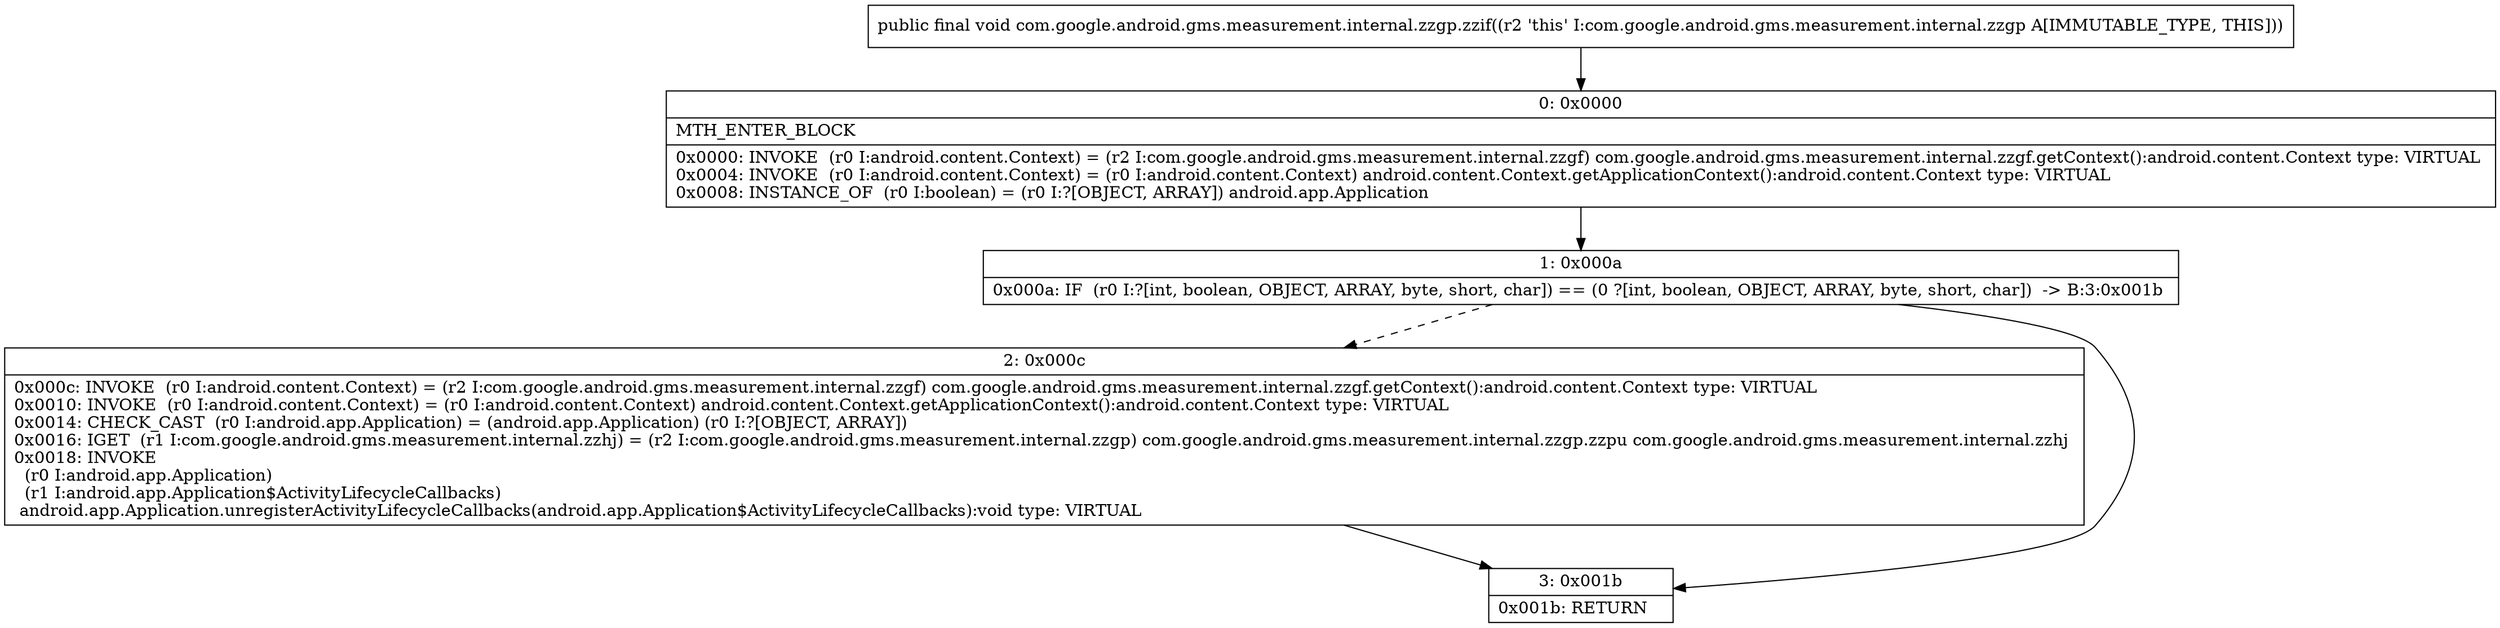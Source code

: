 digraph "CFG forcom.google.android.gms.measurement.internal.zzgp.zzif()V" {
Node_0 [shape=record,label="{0\:\ 0x0000|MTH_ENTER_BLOCK\l|0x0000: INVOKE  (r0 I:android.content.Context) = (r2 I:com.google.android.gms.measurement.internal.zzgf) com.google.android.gms.measurement.internal.zzgf.getContext():android.content.Context type: VIRTUAL \l0x0004: INVOKE  (r0 I:android.content.Context) = (r0 I:android.content.Context) android.content.Context.getApplicationContext():android.content.Context type: VIRTUAL \l0x0008: INSTANCE_OF  (r0 I:boolean) = (r0 I:?[OBJECT, ARRAY]) android.app.Application \l}"];
Node_1 [shape=record,label="{1\:\ 0x000a|0x000a: IF  (r0 I:?[int, boolean, OBJECT, ARRAY, byte, short, char]) == (0 ?[int, boolean, OBJECT, ARRAY, byte, short, char])  \-\> B:3:0x001b \l}"];
Node_2 [shape=record,label="{2\:\ 0x000c|0x000c: INVOKE  (r0 I:android.content.Context) = (r2 I:com.google.android.gms.measurement.internal.zzgf) com.google.android.gms.measurement.internal.zzgf.getContext():android.content.Context type: VIRTUAL \l0x0010: INVOKE  (r0 I:android.content.Context) = (r0 I:android.content.Context) android.content.Context.getApplicationContext():android.content.Context type: VIRTUAL \l0x0014: CHECK_CAST  (r0 I:android.app.Application) = (android.app.Application) (r0 I:?[OBJECT, ARRAY]) \l0x0016: IGET  (r1 I:com.google.android.gms.measurement.internal.zzhj) = (r2 I:com.google.android.gms.measurement.internal.zzgp) com.google.android.gms.measurement.internal.zzgp.zzpu com.google.android.gms.measurement.internal.zzhj \l0x0018: INVOKE  \l  (r0 I:android.app.Application)\l  (r1 I:android.app.Application$ActivityLifecycleCallbacks)\l android.app.Application.unregisterActivityLifecycleCallbacks(android.app.Application$ActivityLifecycleCallbacks):void type: VIRTUAL \l}"];
Node_3 [shape=record,label="{3\:\ 0x001b|0x001b: RETURN   \l}"];
MethodNode[shape=record,label="{public final void com.google.android.gms.measurement.internal.zzgp.zzif((r2 'this' I:com.google.android.gms.measurement.internal.zzgp A[IMMUTABLE_TYPE, THIS])) }"];
MethodNode -> Node_0;
Node_0 -> Node_1;
Node_1 -> Node_2[style=dashed];
Node_1 -> Node_3;
Node_2 -> Node_3;
}

